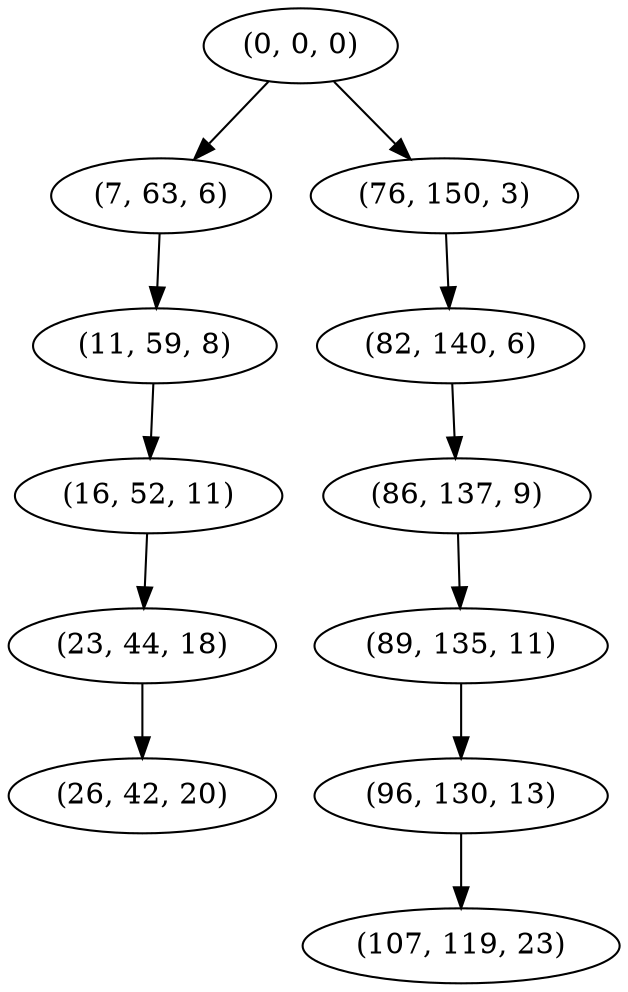 digraph tree {
    "(0, 0, 0)";
    "(7, 63, 6)";
    "(11, 59, 8)";
    "(16, 52, 11)";
    "(23, 44, 18)";
    "(26, 42, 20)";
    "(76, 150, 3)";
    "(82, 140, 6)";
    "(86, 137, 9)";
    "(89, 135, 11)";
    "(96, 130, 13)";
    "(107, 119, 23)";
    "(0, 0, 0)" -> "(7, 63, 6)";
    "(0, 0, 0)" -> "(76, 150, 3)";
    "(7, 63, 6)" -> "(11, 59, 8)";
    "(11, 59, 8)" -> "(16, 52, 11)";
    "(16, 52, 11)" -> "(23, 44, 18)";
    "(23, 44, 18)" -> "(26, 42, 20)";
    "(76, 150, 3)" -> "(82, 140, 6)";
    "(82, 140, 6)" -> "(86, 137, 9)";
    "(86, 137, 9)" -> "(89, 135, 11)";
    "(89, 135, 11)" -> "(96, 130, 13)";
    "(96, 130, 13)" -> "(107, 119, 23)";
}
